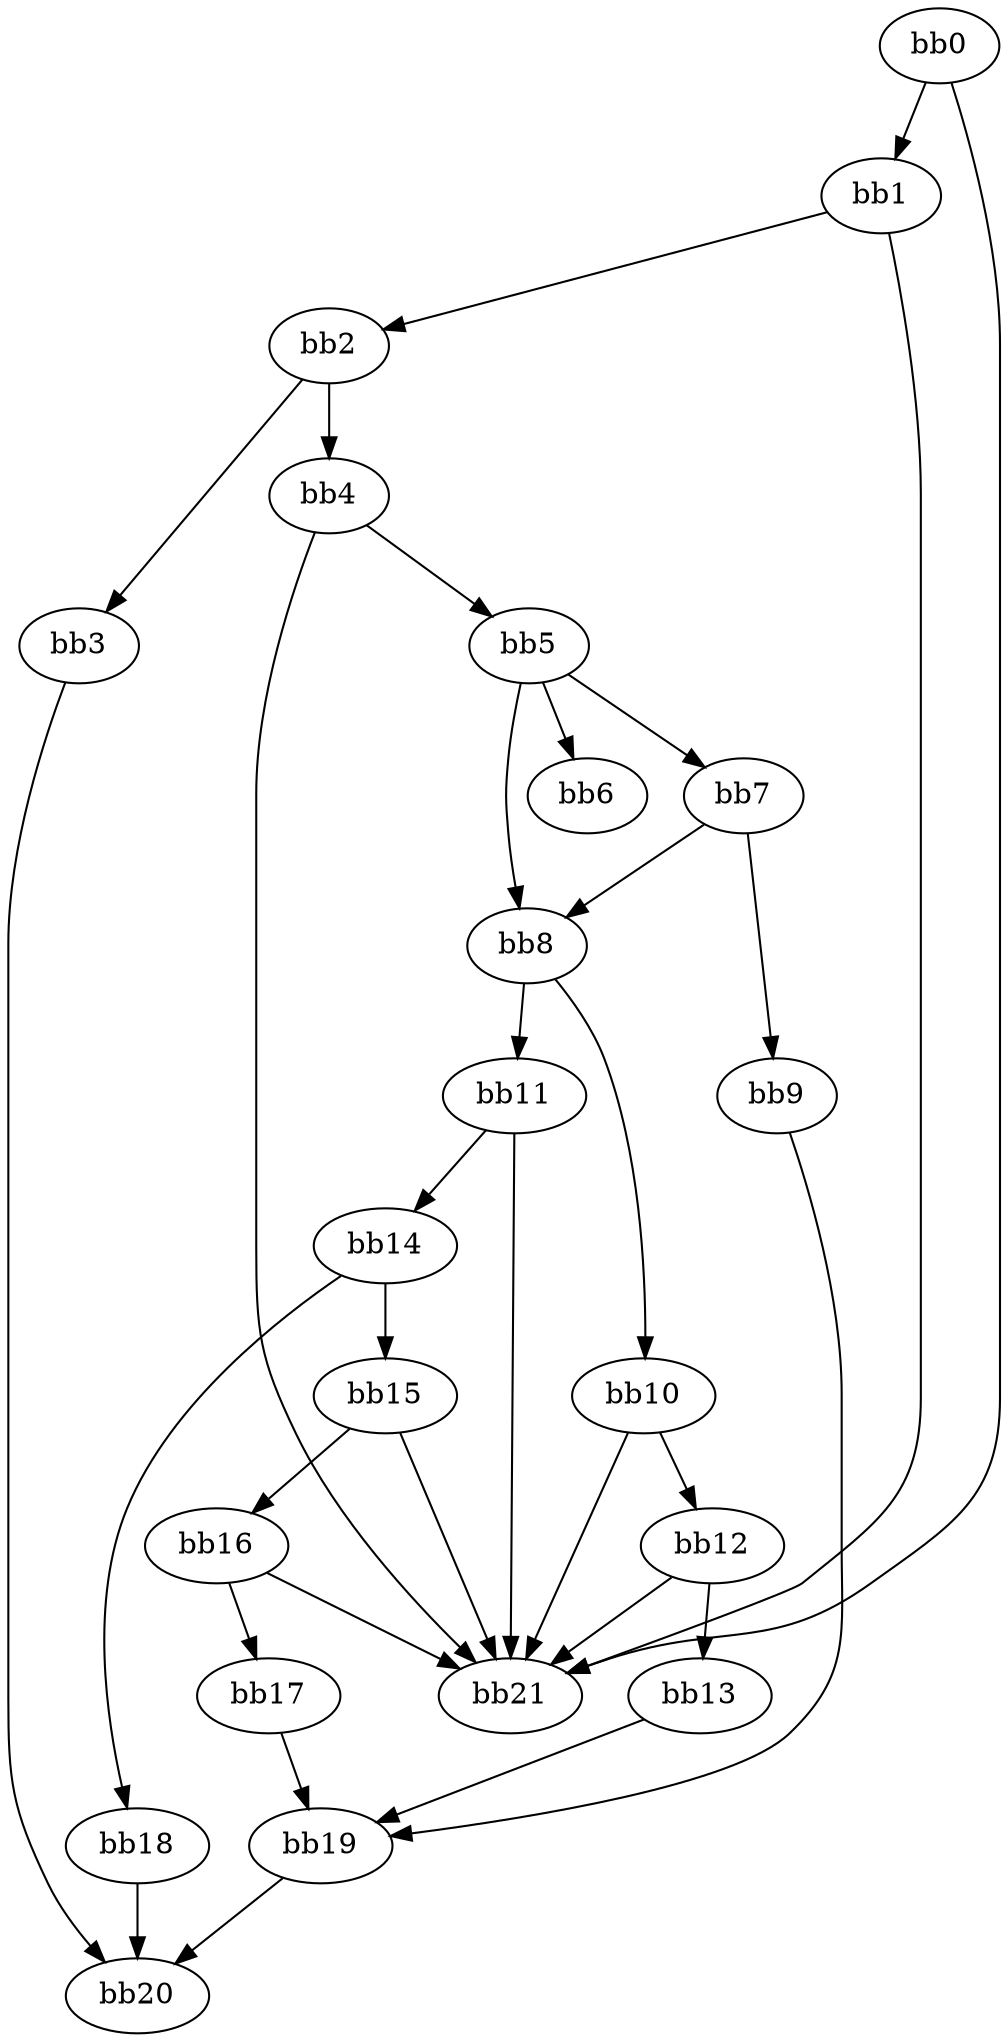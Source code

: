 digraph {
    0 [ label = "bb0\l" ]
    1 [ label = "bb1\l" ]
    2 [ label = "bb2\l" ]
    3 [ label = "bb3\l" ]
    4 [ label = "bb4\l" ]
    5 [ label = "bb5\l" ]
    6 [ label = "bb6\l" ]
    7 [ label = "bb7\l" ]
    8 [ label = "bb8\l" ]
    9 [ label = "bb9\l" ]
    10 [ label = "bb10\l" ]
    11 [ label = "bb11\l" ]
    12 [ label = "bb12\l" ]
    13 [ label = "bb13\l" ]
    14 [ label = "bb14\l" ]
    15 [ label = "bb15\l" ]
    16 [ label = "bb16\l" ]
    17 [ label = "bb17\l" ]
    18 [ label = "bb18\l" ]
    19 [ label = "bb19\l" ]
    20 [ label = "bb20\l" ]
    21 [ label = "bb21\l" ]
    0 -> 1 [ ]
    0 -> 21 [ ]
    1 -> 2 [ ]
    1 -> 21 [ ]
    2 -> 3 [ ]
    2 -> 4 [ ]
    3 -> 20 [ ]
    4 -> 5 [ ]
    4 -> 21 [ ]
    5 -> 6 [ ]
    5 -> 7 [ ]
    5 -> 8 [ ]
    7 -> 8 [ ]
    7 -> 9 [ ]
    8 -> 10 [ ]
    8 -> 11 [ ]
    9 -> 19 [ ]
    10 -> 12 [ ]
    10 -> 21 [ ]
    11 -> 14 [ ]
    11 -> 21 [ ]
    12 -> 13 [ ]
    12 -> 21 [ ]
    13 -> 19 [ ]
    14 -> 15 [ ]
    14 -> 18 [ ]
    15 -> 16 [ ]
    15 -> 21 [ ]
    16 -> 17 [ ]
    16 -> 21 [ ]
    17 -> 19 [ ]
    18 -> 20 [ ]
    19 -> 20 [ ]
}

